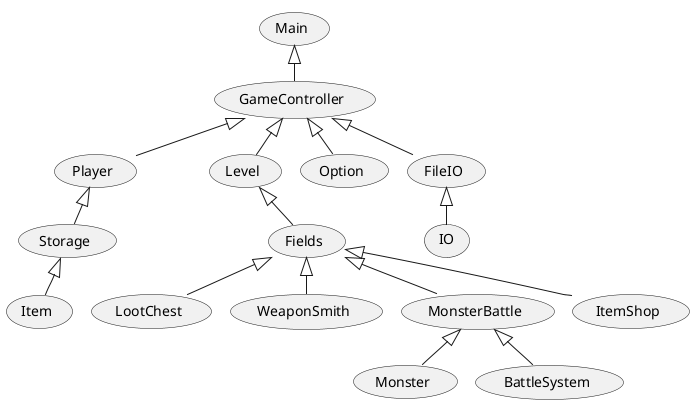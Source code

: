 @startuml
!pragma layout smetana

(Main) <|-- (GameController)
(GameController) <|-- (Player)
(GameController) <|-- (Level)
(GameController) <|-- (Option)
(GameController) <|-- (FileIO)

(Player) <|-- (Storage)
(Storage) <|-- (Item)

(Level) <|-- (Fields)

(FileIO) <|-- (IO)

(Fields) <|-- (LootChest)
(Fields) <|-- (WeaponSmith)
(Fields) <|-- (MonsterBattle)
(Fields) <|-- (ItemShop)

(MonsterBattle) <|-- (Monster)
(MonsterBattle) <|-- (BattleSystem)


@enduml
